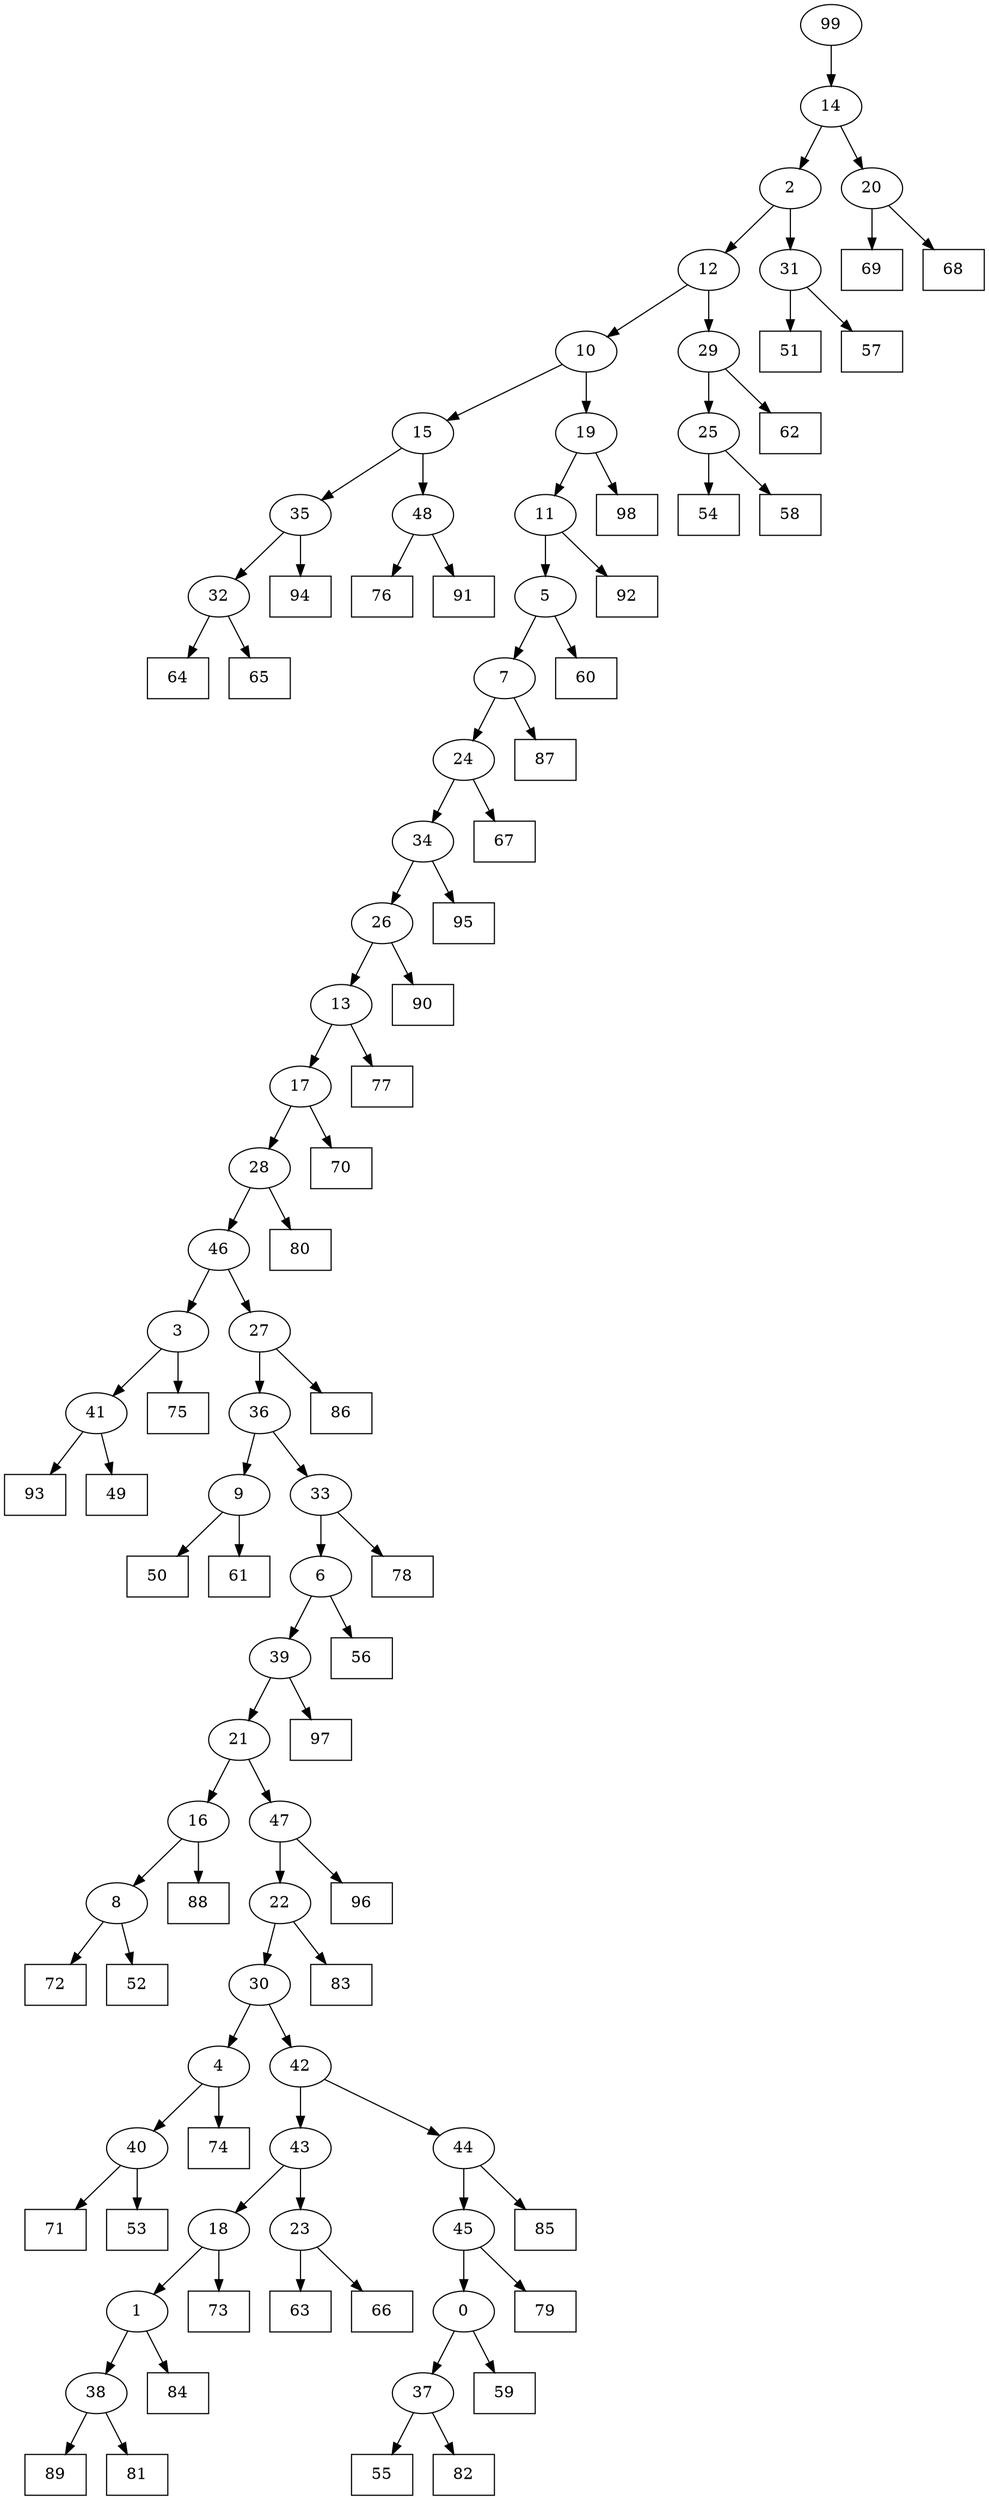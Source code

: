 digraph G {
0[label="0"];
1[label="1"];
2[label="2"];
3[label="3"];
4[label="4"];
5[label="5"];
6[label="6"];
7[label="7"];
8[label="8"];
9[label="9"];
10[label="10"];
11[label="11"];
12[label="12"];
13[label="13"];
14[label="14"];
15[label="15"];
16[label="16"];
17[label="17"];
18[label="18"];
19[label="19"];
20[label="20"];
21[label="21"];
22[label="22"];
23[label="23"];
24[label="24"];
25[label="25"];
26[label="26"];
27[label="27"];
28[label="28"];
29[label="29"];
30[label="30"];
31[label="31"];
32[label="32"];
33[label="33"];
34[label="34"];
35[label="35"];
36[label="36"];
37[label="37"];
38[label="38"];
39[label="39"];
40[label="40"];
41[label="41"];
42[label="42"];
43[label="43"];
44[label="44"];
45[label="45"];
46[label="46"];
47[label="47"];
48[label="48"];
49[shape=box,label="54"];
50[shape=box,label="64"];
51[shape=box,label="78"];
52[shape=box,label="72"];
53[shape=box,label="71"];
54[shape=box,label="59"];
55[shape=box,label="55"];
56[shape=box,label="60"];
57[shape=box,label="89"];
58[shape=box,label="70"];
59[shape=box,label="52"];
60[shape=box,label="69"];
61[shape=box,label="82"];
62[shape=box,label="85"];
63[shape=box,label="90"];
64[shape=box,label="65"];
65[shape=box,label="76"];
66[shape=box,label="86"];
67[shape=box,label="91"];
68[shape=box,label="62"];
69[shape=box,label="75"];
70[shape=box,label="93"];
71[shape=box,label="98"];
72[shape=box,label="74"];
73[shape=box,label="51"];
74[shape=box,label="83"];
75[shape=box,label="57"];
76[shape=box,label="67"];
77[shape=box,label="96"];
78[shape=box,label="97"];
79[shape=box,label="81"];
80[shape=box,label="53"];
81[shape=box,label="50"];
82[shape=box,label="87"];
83[shape=box,label="77"];
84[shape=box,label="61"];
85[shape=box,label="63"];
86[shape=box,label="84"];
87[shape=box,label="79"];
88[shape=box,label="80"];
89[shape=box,label="92"];
90[shape=box,label="58"];
91[shape=box,label="66"];
92[shape=box,label="68"];
93[shape=box,label="56"];
94[shape=box,label="94"];
95[shape=box,label="73"];
96[shape=box,label="95"];
97[shape=box,label="88"];
98[shape=box,label="49"];
99[label="99"];
28->88 ;
44->62 ;
23->85 ;
19->71 ;
25->49 ;
1->86 ;
45->0 ;
0->54 ;
34->26 ;
26->63 ;
41->70 ;
35->94 ;
48->65 ;
2->31 ;
31->75 ;
22->30 ;
30->42 ;
47->77 ;
20->60 ;
37->61 ;
29->68 ;
8->59 ;
43->23 ;
40->80 ;
32->64 ;
9->81 ;
42->44 ;
3->69 ;
35->32 ;
32->50 ;
4->72 ;
39->78 ;
36->33 ;
27->36 ;
38->79 ;
5->56 ;
2->12 ;
20->92 ;
31->73 ;
21->47 ;
40->53 ;
36->9 ;
9->84 ;
28->46 ;
46->27 ;
18->95 ;
11->89 ;
23->91 ;
24->76 ;
45->87 ;
6->93 ;
26->13 ;
13->83 ;
33->6 ;
6->39 ;
13->17 ;
17->58 ;
12->29 ;
46->3 ;
10->15 ;
15->35 ;
7->24 ;
11->5 ;
14->20 ;
18->1 ;
47->22 ;
21->16 ;
16->8 ;
25->90 ;
27->66 ;
41->98 ;
33->51 ;
42->43 ;
43->18 ;
44->45 ;
30->4 ;
4->40 ;
22->74 ;
7->82 ;
3->41 ;
0->37 ;
37->55 ;
5->7 ;
24->34 ;
34->96 ;
17->28 ;
15->48 ;
48->67 ;
39->21 ;
1->38 ;
38->57 ;
29->25 ;
19->11 ;
8->52 ;
99->14 ;
14->2 ;
16->97 ;
12->10 ;
10->19 ;
}
